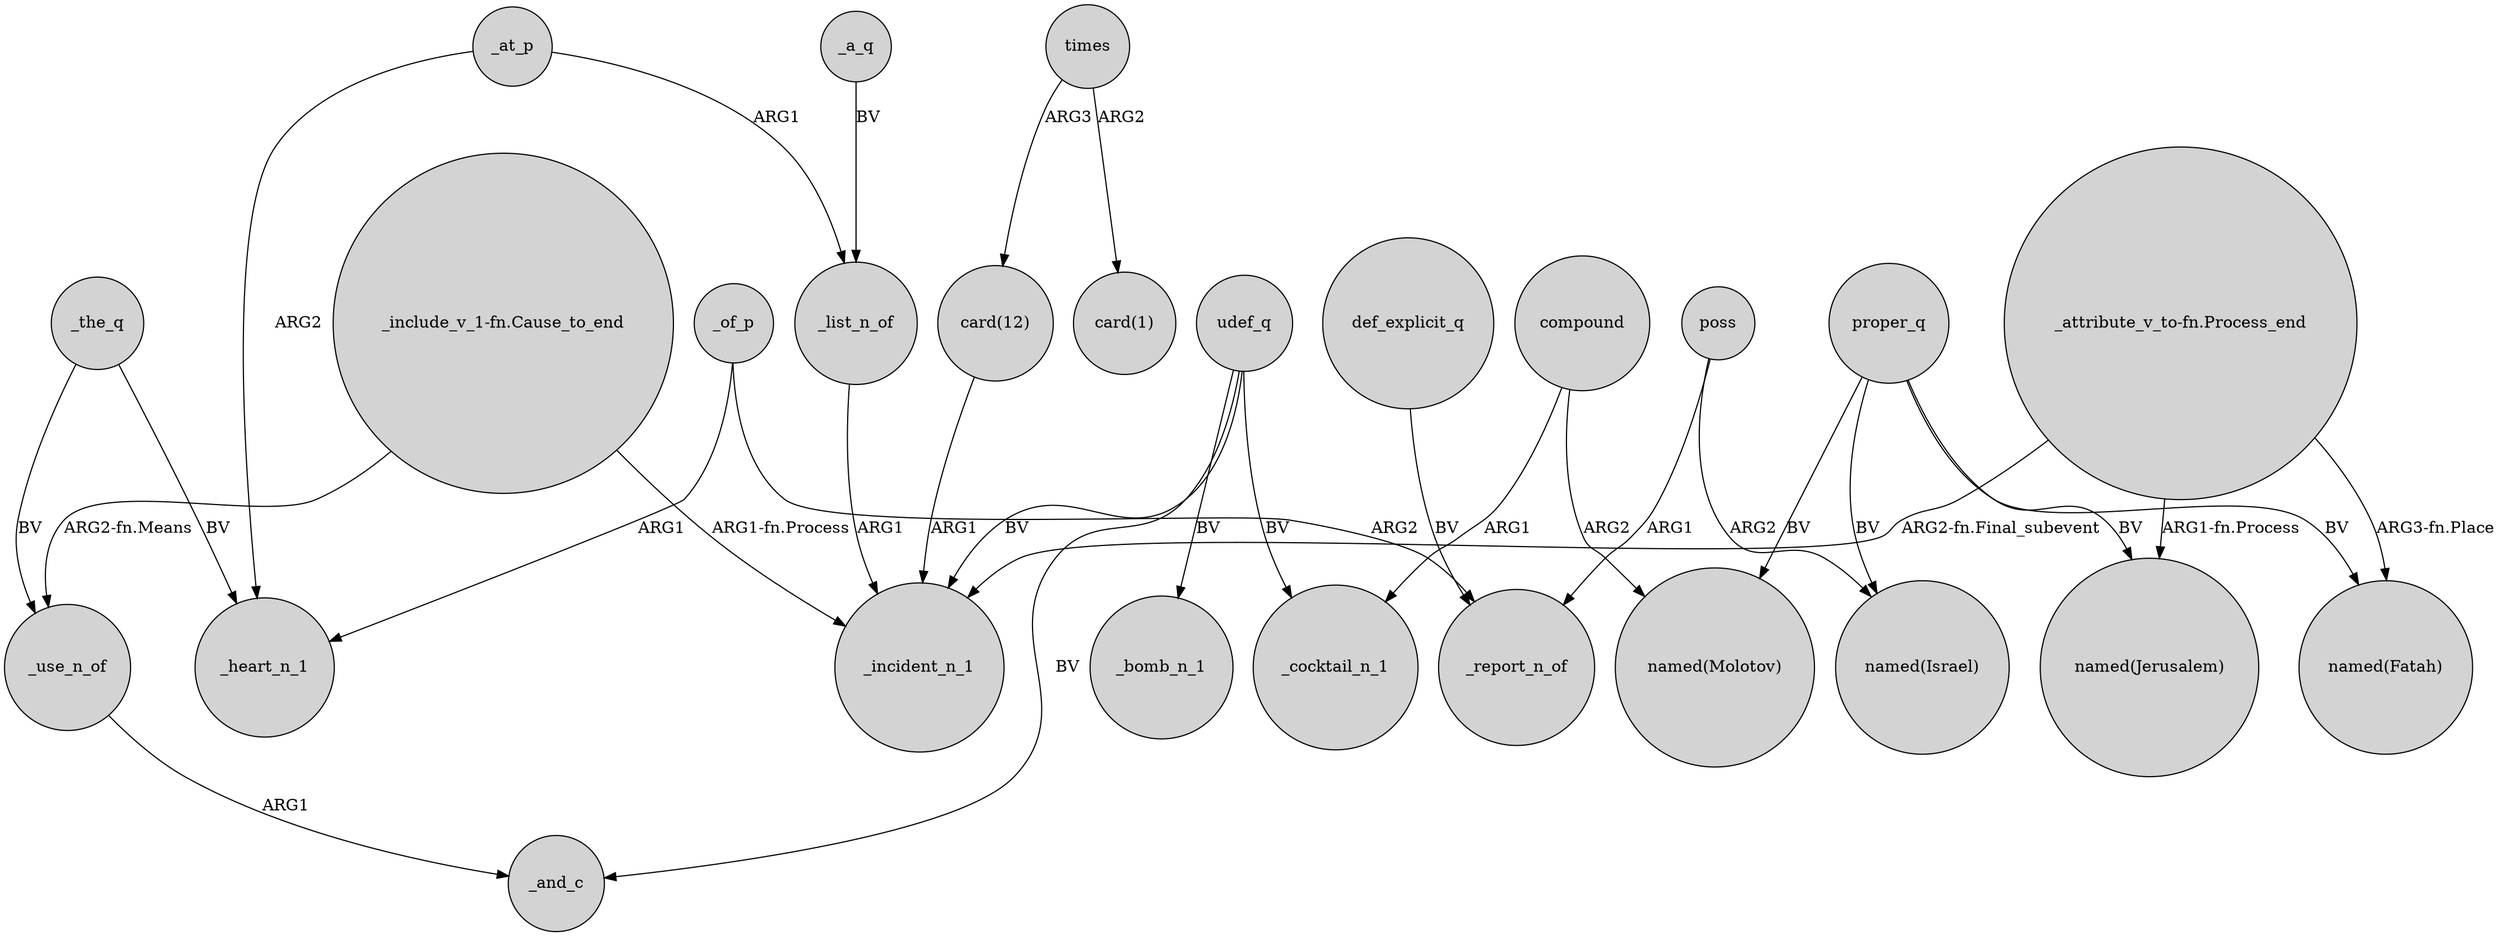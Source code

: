 digraph {
	node [shape=circle style=filled]
	_at_p -> _heart_n_1 [label=ARG2]
	_use_n_of -> _and_c [label=ARG1]
	compound -> "named(Molotov)" [label=ARG2]
	poss -> "named(Israel)" [label=ARG2]
	_the_q -> _use_n_of [label=BV]
	"_include_v_1-fn.Cause_to_end" -> _use_n_of [label="ARG2-fn.Means"]
	udef_q -> _bomb_n_1 [label=BV]
	poss -> _report_n_of [label=ARG1]
	_of_p -> _heart_n_1 [label=ARG1]
	udef_q -> _cocktail_n_1 [label=BV]
	times -> "card(1)" [label=ARG2]
	_list_n_of -> _incident_n_1 [label=ARG1]
	udef_q -> _and_c [label=BV]
	"_include_v_1-fn.Cause_to_end" -> _incident_n_1 [label="ARG1-fn.Process"]
	proper_q -> "named(Fatah)" [label=BV]
	proper_q -> "named(Jerusalem)" [label=BV]
	"card(12)" -> _incident_n_1 [label=ARG1]
	times -> "card(12)" [label=ARG3]
	udef_q -> _incident_n_1 [label=BV]
	proper_q -> "named(Molotov)" [label=BV]
	"_attribute_v_to-fn.Process_end" -> _incident_n_1 [label="ARG2-fn.Final_subevent"]
	"_attribute_v_to-fn.Process_end" -> "named(Jerusalem)" [label="ARG1-fn.Process"]
	_of_p -> _report_n_of [label=ARG2]
	proper_q -> "named(Israel)" [label=BV]
	_at_p -> _list_n_of [label=ARG1]
	"_attribute_v_to-fn.Process_end" -> "named(Fatah)" [label="ARG3-fn.Place"]
	_a_q -> _list_n_of [label=BV]
	def_explicit_q -> _report_n_of [label=BV]
	compound -> _cocktail_n_1 [label=ARG1]
	_the_q -> _heart_n_1 [label=BV]
}
